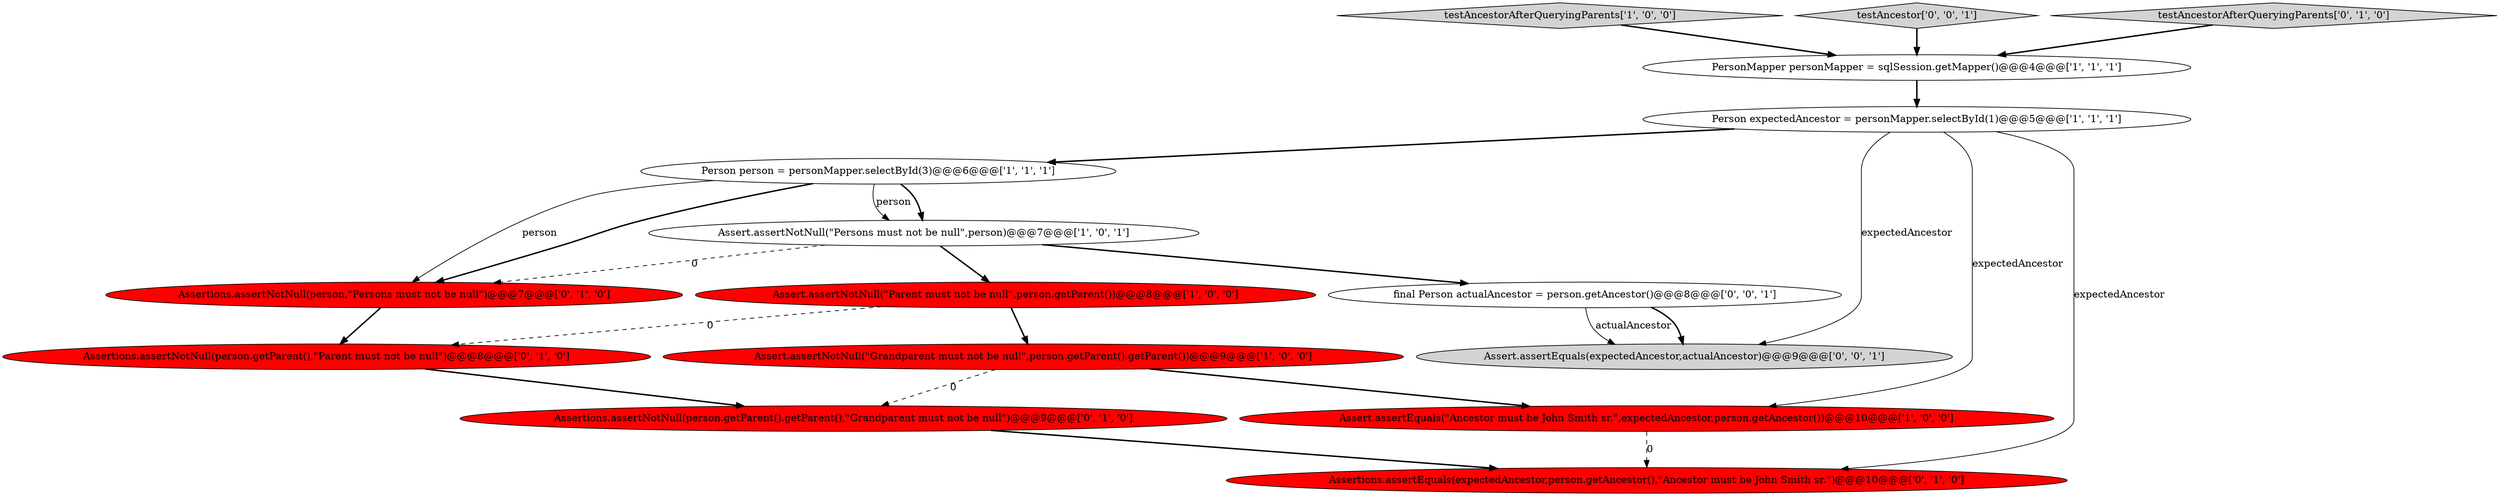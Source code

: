 digraph {
3 [style = filled, label = "Assert.assertNotNull(\"Persons must not be null\",person)@@@7@@@['1', '0', '1']", fillcolor = white, shape = ellipse image = "AAA0AAABBB1BBB"];
14 [style = filled, label = "Assert.assertEquals(expectedAncestor,actualAncestor)@@@9@@@['0', '0', '1']", fillcolor = lightgray, shape = ellipse image = "AAA0AAABBB3BBB"];
9 [style = filled, label = "Assertions.assertEquals(expectedAncestor,person.getAncestor(),\"Ancestor must be John Smith sr.\")@@@10@@@['0', '1', '0']", fillcolor = red, shape = ellipse image = "AAA1AAABBB2BBB"];
12 [style = filled, label = "Assertions.assertNotNull(person.getParent().getParent(),\"Grandparent must not be null\")@@@9@@@['0', '1', '0']", fillcolor = red, shape = ellipse image = "AAA1AAABBB2BBB"];
1 [style = filled, label = "testAncestorAfterQueryingParents['1', '0', '0']", fillcolor = lightgray, shape = diamond image = "AAA0AAABBB1BBB"];
15 [style = filled, label = "final Person actualAncestor = person.getAncestor()@@@8@@@['0', '0', '1']", fillcolor = white, shape = ellipse image = "AAA0AAABBB3BBB"];
7 [style = filled, label = "Assert.assertNotNull(\"Grandparent must not be null\",person.getParent().getParent())@@@9@@@['1', '0', '0']", fillcolor = red, shape = ellipse image = "AAA1AAABBB1BBB"];
0 [style = filled, label = "Assert.assertNotNull(\"Parent must not be null\",person.getParent())@@@8@@@['1', '0', '0']", fillcolor = red, shape = ellipse image = "AAA1AAABBB1BBB"];
6 [style = filled, label = "Assert.assertEquals(\"Ancestor must be John Smith sr.\",expectedAncestor,person.getAncestor())@@@10@@@['1', '0', '0']", fillcolor = red, shape = ellipse image = "AAA1AAABBB1BBB"];
8 [style = filled, label = "Assertions.assertNotNull(person.getParent(),\"Parent must not be null\")@@@8@@@['0', '1', '0']", fillcolor = red, shape = ellipse image = "AAA1AAABBB2BBB"];
13 [style = filled, label = "testAncestor['0', '0', '1']", fillcolor = lightgray, shape = diamond image = "AAA0AAABBB3BBB"];
4 [style = filled, label = "PersonMapper personMapper = sqlSession.getMapper()@@@4@@@['1', '1', '1']", fillcolor = white, shape = ellipse image = "AAA0AAABBB1BBB"];
2 [style = filled, label = "Person person = personMapper.selectById(3)@@@6@@@['1', '1', '1']", fillcolor = white, shape = ellipse image = "AAA0AAABBB1BBB"];
10 [style = filled, label = "testAncestorAfterQueryingParents['0', '1', '0']", fillcolor = lightgray, shape = diamond image = "AAA0AAABBB2BBB"];
5 [style = filled, label = "Person expectedAncestor = personMapper.selectById(1)@@@5@@@['1', '1', '1']", fillcolor = white, shape = ellipse image = "AAA0AAABBB1BBB"];
11 [style = filled, label = "Assertions.assertNotNull(person,\"Persons must not be null\")@@@7@@@['0', '1', '0']", fillcolor = red, shape = ellipse image = "AAA1AAABBB2BBB"];
1->4 [style = bold, label=""];
15->14 [style = solid, label="actualAncestor"];
2->11 [style = solid, label="person"];
15->14 [style = bold, label=""];
2->3 [style = bold, label=""];
6->9 [style = dashed, label="0"];
3->15 [style = bold, label=""];
5->9 [style = solid, label="expectedAncestor"];
12->9 [style = bold, label=""];
5->14 [style = solid, label="expectedAncestor"];
3->0 [style = bold, label=""];
0->7 [style = bold, label=""];
5->2 [style = bold, label=""];
2->3 [style = solid, label="person"];
5->6 [style = solid, label="expectedAncestor"];
7->6 [style = bold, label=""];
10->4 [style = bold, label=""];
7->12 [style = dashed, label="0"];
11->8 [style = bold, label=""];
0->8 [style = dashed, label="0"];
4->5 [style = bold, label=""];
2->11 [style = bold, label=""];
8->12 [style = bold, label=""];
3->11 [style = dashed, label="0"];
13->4 [style = bold, label=""];
}
